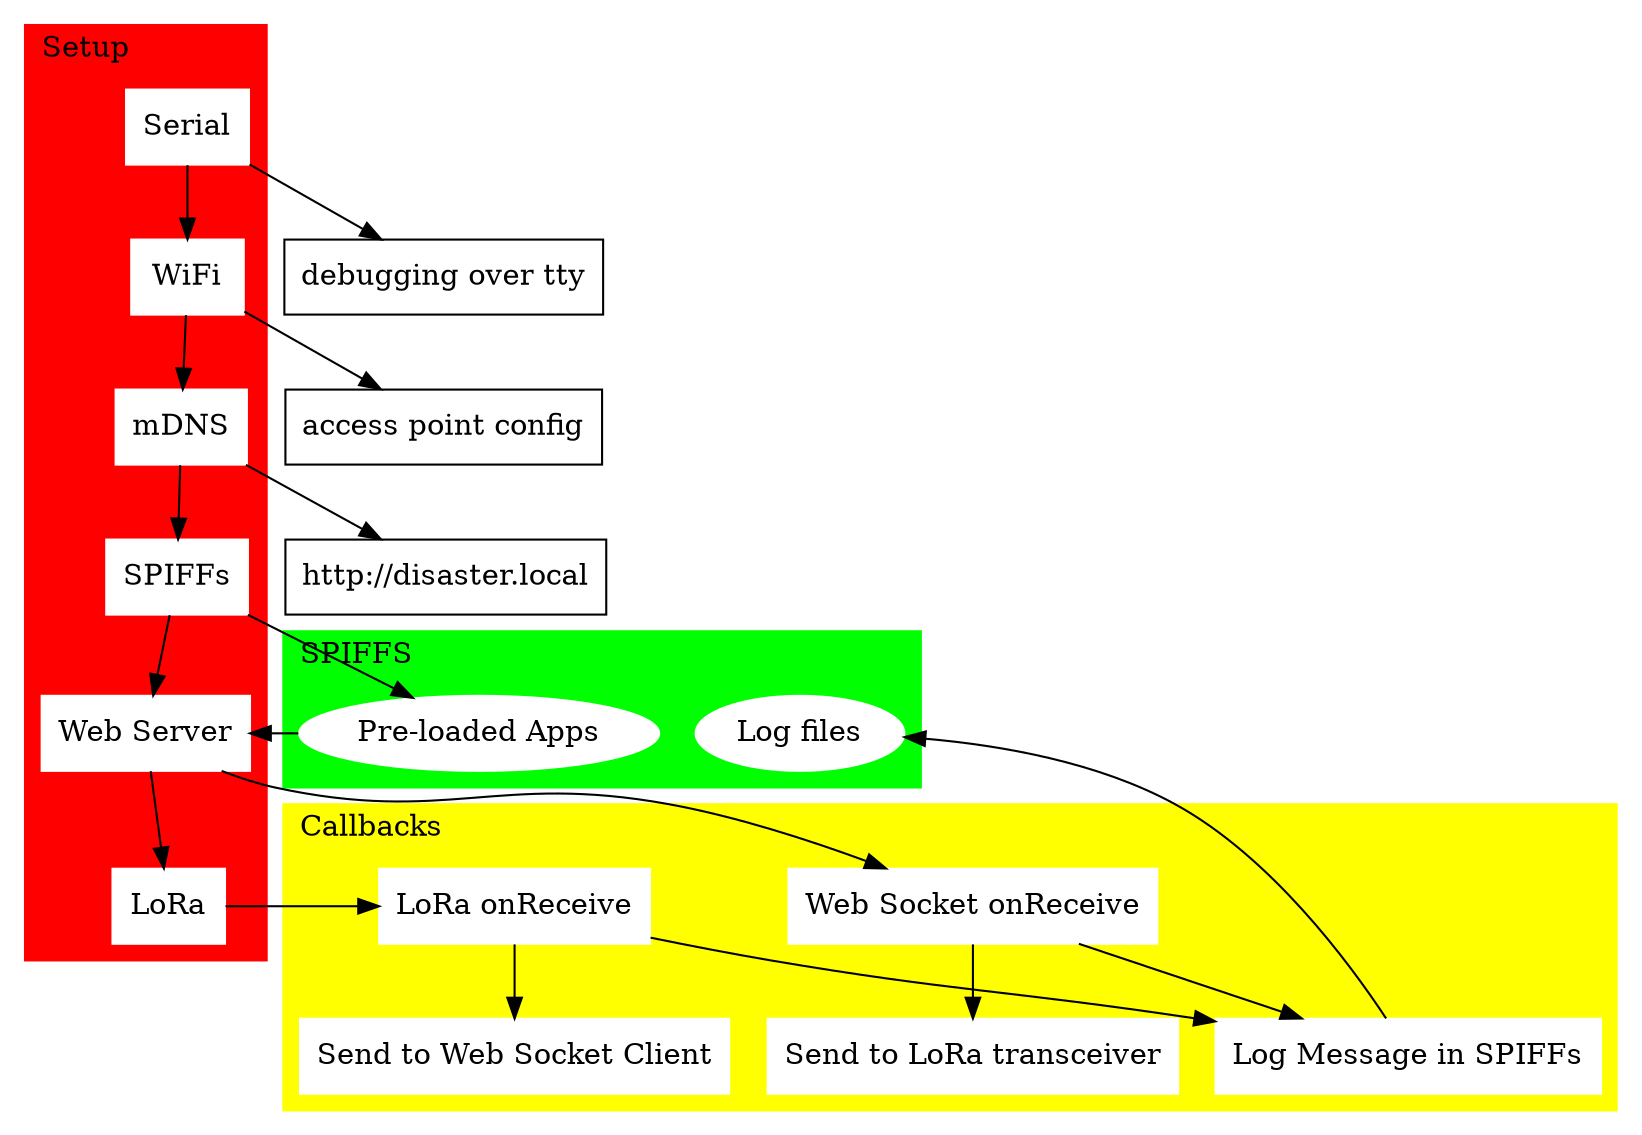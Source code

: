 digraph G {
    style=filled;
    subgraph cluster2 {
        node [style=filled,color=white];
        color=red;
        Serial [label = "Serial", shape=box];
        WiFi [label = "WiFi", shape=box];
        mDNS [label = "mDNS", shape=box];
        SPIFFs [label = "SPIFFs", shape=box];
        WebServer [label = "Web Server", shape=box];
        LoRa [label = "LoRa", shape=box];
        Serial -> WiFi -> mDNS -> SPIFFs -> WebServer -> LoRa;
        labeljust = l;
        label = "Setup";
    }
    baud [label = "debugging over tty", shape=box]
    AP [label = "access point config", shape=box]
    url [label = "http://disaster.local", shape=box];
    Serial -> baud
    WiFi -> AP
    mDNS -> url
    subgraph cluster3 {
        node [style=filled,color=white];
        color=green;
        log [label = "Log files"];
        Apps [label = "Pre-loaded Apps"];
        labeljust = l;
        label = "SPIFFS"
    }
    subgraph cluster4 {
        node [style=filled,color=white];
        color=yellow;
        SPIFFs -> Apps
        WebServer -> webSocketReceive
        LoRa -> LoRaOnReceive
        Apps -> WebServer
        logMessage -> log
        LoRaOnReceive [shape=box, label = "LoRa onReceive"]
        webSocketSend [shape=box, label = "Send to Web Socket Client"]
        LoRaSend [shape=box, label = "Send to LoRa transceiver"]
        webSocketReceive [shape=box, label = "Web Socket onReceive"]
        logMessage [shape=box, label = "Log Message in SPIFFs"]
        LoRaOnReceive -> webSocketSend;
        webSocketReceive -> LoRaSend;
        LoRaOnReceive -> logMessage 
        webSocketReceive -> logMessage 
        labeljust = l;
        label = "Callbacks"
    }
    labeljust = l;
}
